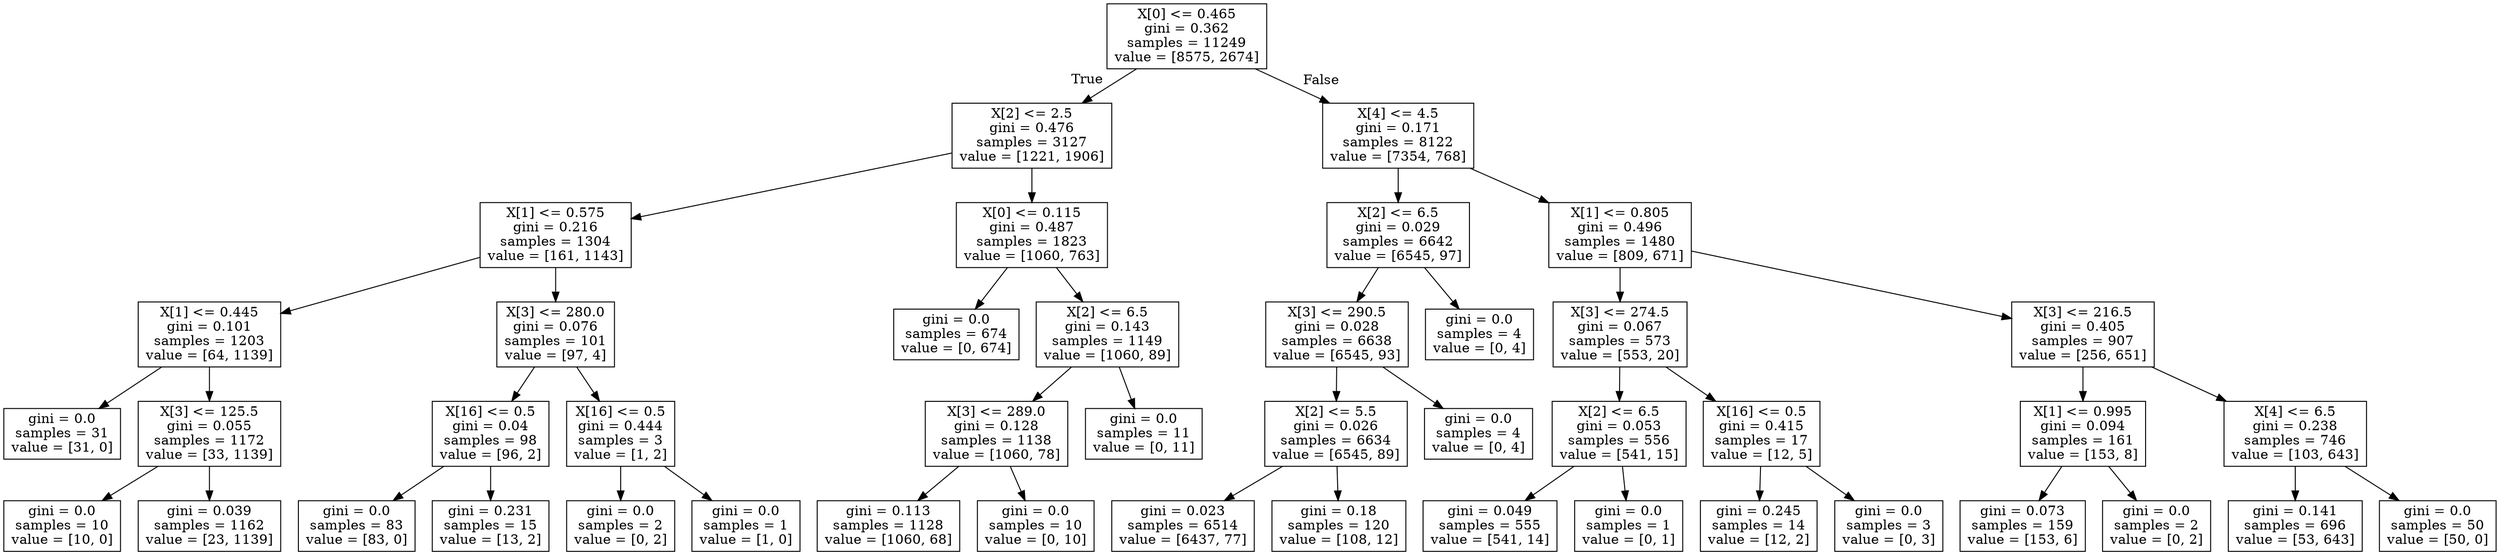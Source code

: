 digraph Tree {
node [shape=box] ;
0 [label="X[0] <= 0.465\ngini = 0.362\nsamples = 11249\nvalue = [8575, 2674]"] ;
1 [label="X[2] <= 2.5\ngini = 0.476\nsamples = 3127\nvalue = [1221, 1906]"] ;
0 -> 1 [labeldistance=2.5, labelangle=45, headlabel="True"] ;
2 [label="X[1] <= 0.575\ngini = 0.216\nsamples = 1304\nvalue = [161, 1143]"] ;
1 -> 2 ;
3 [label="X[1] <= 0.445\ngini = 0.101\nsamples = 1203\nvalue = [64, 1139]"] ;
2 -> 3 ;
4 [label="gini = 0.0\nsamples = 31\nvalue = [31, 0]"] ;
3 -> 4 ;
5 [label="X[3] <= 125.5\ngini = 0.055\nsamples = 1172\nvalue = [33, 1139]"] ;
3 -> 5 ;
6 [label="gini = 0.0\nsamples = 10\nvalue = [10, 0]"] ;
5 -> 6 ;
7 [label="gini = 0.039\nsamples = 1162\nvalue = [23, 1139]"] ;
5 -> 7 ;
8 [label="X[3] <= 280.0\ngini = 0.076\nsamples = 101\nvalue = [97, 4]"] ;
2 -> 8 ;
9 [label="X[16] <= 0.5\ngini = 0.04\nsamples = 98\nvalue = [96, 2]"] ;
8 -> 9 ;
10 [label="gini = 0.0\nsamples = 83\nvalue = [83, 0]"] ;
9 -> 10 ;
11 [label="gini = 0.231\nsamples = 15\nvalue = [13, 2]"] ;
9 -> 11 ;
12 [label="X[16] <= 0.5\ngini = 0.444\nsamples = 3\nvalue = [1, 2]"] ;
8 -> 12 ;
13 [label="gini = 0.0\nsamples = 2\nvalue = [0, 2]"] ;
12 -> 13 ;
14 [label="gini = 0.0\nsamples = 1\nvalue = [1, 0]"] ;
12 -> 14 ;
15 [label="X[0] <= 0.115\ngini = 0.487\nsamples = 1823\nvalue = [1060, 763]"] ;
1 -> 15 ;
16 [label="gini = 0.0\nsamples = 674\nvalue = [0, 674]"] ;
15 -> 16 ;
17 [label="X[2] <= 6.5\ngini = 0.143\nsamples = 1149\nvalue = [1060, 89]"] ;
15 -> 17 ;
18 [label="X[3] <= 289.0\ngini = 0.128\nsamples = 1138\nvalue = [1060, 78]"] ;
17 -> 18 ;
19 [label="gini = 0.113\nsamples = 1128\nvalue = [1060, 68]"] ;
18 -> 19 ;
20 [label="gini = 0.0\nsamples = 10\nvalue = [0, 10]"] ;
18 -> 20 ;
21 [label="gini = 0.0\nsamples = 11\nvalue = [0, 11]"] ;
17 -> 21 ;
22 [label="X[4] <= 4.5\ngini = 0.171\nsamples = 8122\nvalue = [7354, 768]"] ;
0 -> 22 [labeldistance=2.5, labelangle=-45, headlabel="False"] ;
23 [label="X[2] <= 6.5\ngini = 0.029\nsamples = 6642\nvalue = [6545, 97]"] ;
22 -> 23 ;
24 [label="X[3] <= 290.5\ngini = 0.028\nsamples = 6638\nvalue = [6545, 93]"] ;
23 -> 24 ;
25 [label="X[2] <= 5.5\ngini = 0.026\nsamples = 6634\nvalue = [6545, 89]"] ;
24 -> 25 ;
26 [label="gini = 0.023\nsamples = 6514\nvalue = [6437, 77]"] ;
25 -> 26 ;
27 [label="gini = 0.18\nsamples = 120\nvalue = [108, 12]"] ;
25 -> 27 ;
28 [label="gini = 0.0\nsamples = 4\nvalue = [0, 4]"] ;
24 -> 28 ;
29 [label="gini = 0.0\nsamples = 4\nvalue = [0, 4]"] ;
23 -> 29 ;
30 [label="X[1] <= 0.805\ngini = 0.496\nsamples = 1480\nvalue = [809, 671]"] ;
22 -> 30 ;
31 [label="X[3] <= 274.5\ngini = 0.067\nsamples = 573\nvalue = [553, 20]"] ;
30 -> 31 ;
32 [label="X[2] <= 6.5\ngini = 0.053\nsamples = 556\nvalue = [541, 15]"] ;
31 -> 32 ;
33 [label="gini = 0.049\nsamples = 555\nvalue = [541, 14]"] ;
32 -> 33 ;
34 [label="gini = 0.0\nsamples = 1\nvalue = [0, 1]"] ;
32 -> 34 ;
35 [label="X[16] <= 0.5\ngini = 0.415\nsamples = 17\nvalue = [12, 5]"] ;
31 -> 35 ;
36 [label="gini = 0.245\nsamples = 14\nvalue = [12, 2]"] ;
35 -> 36 ;
37 [label="gini = 0.0\nsamples = 3\nvalue = [0, 3]"] ;
35 -> 37 ;
38 [label="X[3] <= 216.5\ngini = 0.405\nsamples = 907\nvalue = [256, 651]"] ;
30 -> 38 ;
39 [label="X[1] <= 0.995\ngini = 0.094\nsamples = 161\nvalue = [153, 8]"] ;
38 -> 39 ;
40 [label="gini = 0.073\nsamples = 159\nvalue = [153, 6]"] ;
39 -> 40 ;
41 [label="gini = 0.0\nsamples = 2\nvalue = [0, 2]"] ;
39 -> 41 ;
42 [label="X[4] <= 6.5\ngini = 0.238\nsamples = 746\nvalue = [103, 643]"] ;
38 -> 42 ;
43 [label="gini = 0.141\nsamples = 696\nvalue = [53, 643]"] ;
42 -> 43 ;
44 [label="gini = 0.0\nsamples = 50\nvalue = [50, 0]"] ;
42 -> 44 ;
}